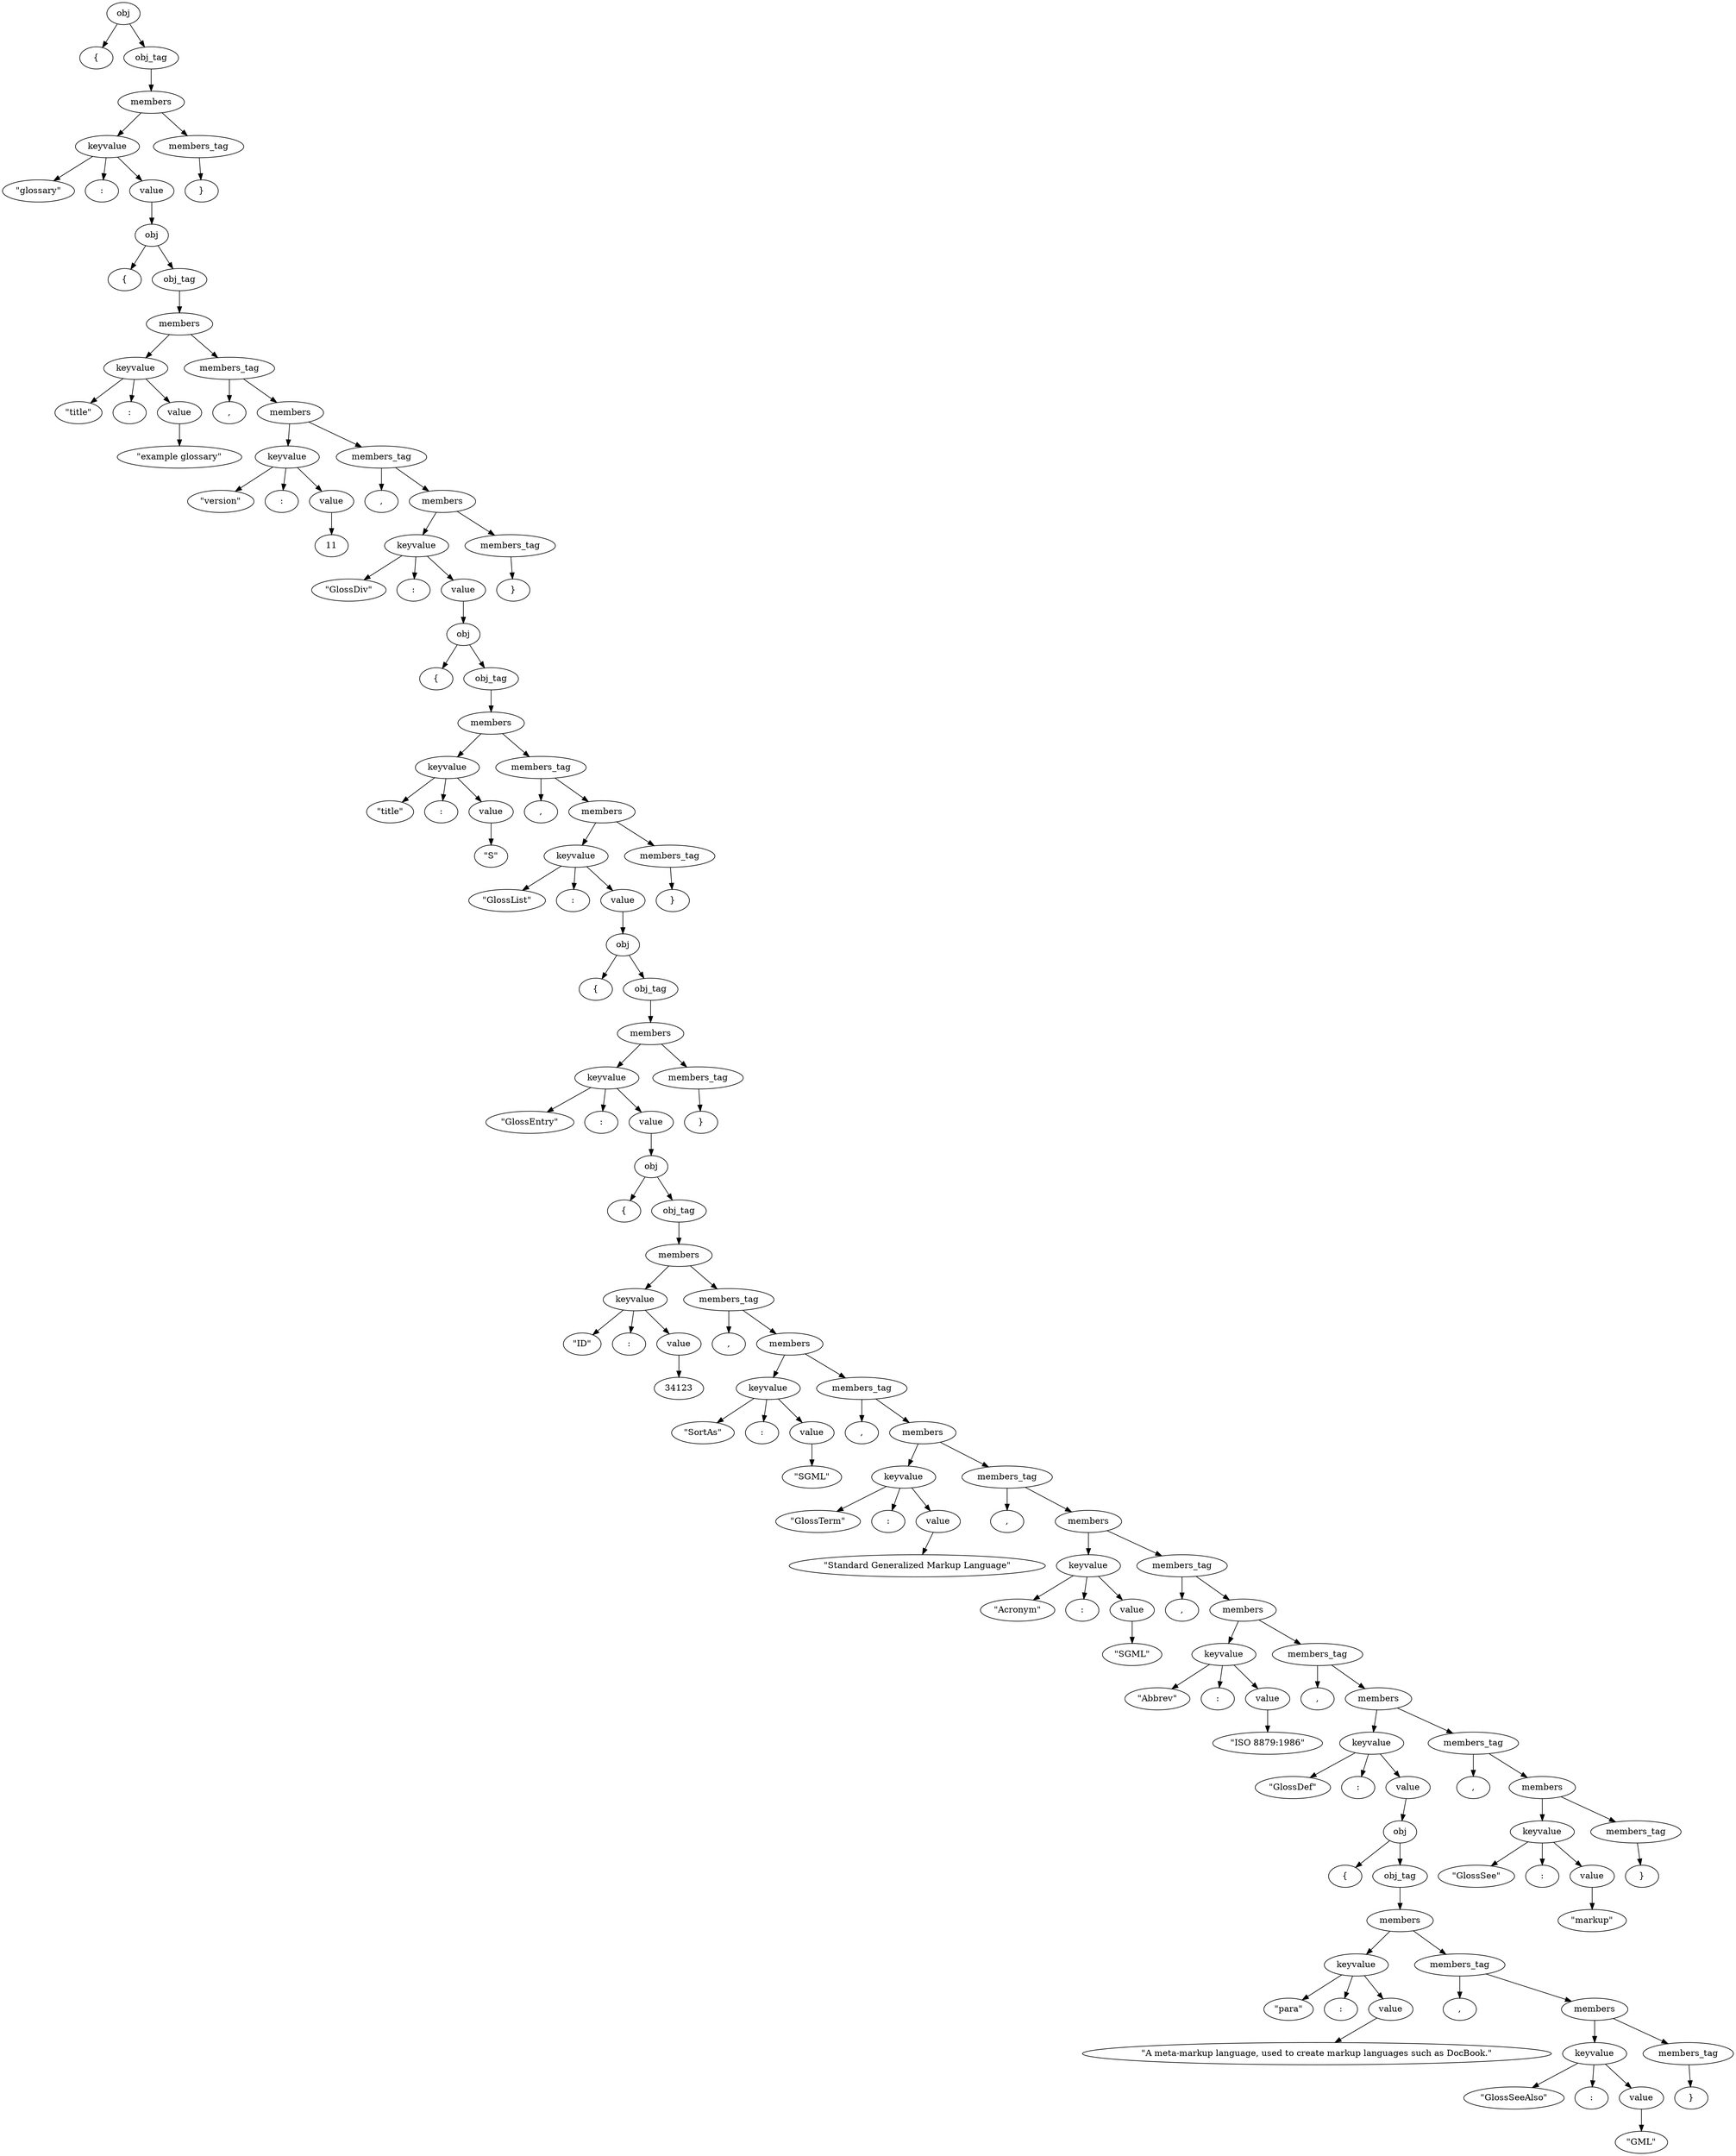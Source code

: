 digraph G {
    0 [label="obj"];
    1 [label="{"];
    2 [label="obj_tag"];
    3 [label="members"];
    4 [label="keyvalue"];
    5 [label="\"glossary\""];
    6 [label=":"];
    7 [label="value"];
    8 [label="obj"];
    9 [label="{"];
    10 [label="obj_tag"];
    11 [label="members"];
    12 [label="keyvalue"];
    13 [label="\"title\""];
    14 [label=":"];
    15 [label="value"];
    16 [label="\"example glossary\""];
    17 [label="members_tag"];
    18 [label=","];
    19 [label="members"];
    20 [label="keyvalue"];
    21 [label="\"version\""];
    22 [label=":"];
    23 [label="value"];
    24 [label="11"];
    25 [label="members_tag"];
    26 [label=","];
    27 [label="members"];
    28 [label="keyvalue"];
    29 [label="\"GlossDiv\""];
    30 [label=":"];
    31 [label="value"];
    32 [label="obj"];
    33 [label="{"];
    34 [label="obj_tag"];
    35 [label="members"];
    36 [label="keyvalue"];
    37 [label="\"title\""];
    38 [label=":"];
    39 [label="value"];
    40 [label="\"S\""];
    41 [label="members_tag"];
    42 [label=","];
    43 [label="members"];
    44 [label="keyvalue"];
    45 [label="\"GlossList\""];
    46 [label=":"];
    47 [label="value"];
    48 [label="obj"];
    49 [label="{"];
    50 [label="obj_tag"];
    51 [label="members"];
    52 [label="keyvalue"];
    53 [label="\"GlossEntry\""];
    54 [label=":"];
    55 [label="value"];
    56 [label="obj"];
    57 [label="{"];
    58 [label="obj_tag"];
    59 [label="members"];
    60 [label="keyvalue"];
    61 [label="\"ID\""];
    62 [label=":"];
    63 [label="value"];
    64 [label="34123"];
    65 [label="members_tag"];
    66 [label=","];
    67 [label="members"];
    68 [label="keyvalue"];
    69 [label="\"SortAs\""];
    70 [label=":"];
    71 [label="value"];
    72 [label="\"SGML\""];
    73 [label="members_tag"];
    74 [label=","];
    75 [label="members"];
    76 [label="keyvalue"];
    77 [label="\"GlossTerm\""];
    78 [label=":"];
    79 [label="value"];
    80 [label="\"Standard Generalized Markup Language\""];
    81 [label="members_tag"];
    82 [label=","];
    83 [label="members"];
    84 [label="keyvalue"];
    85 [label="\"Acronym\""];
    86 [label=":"];
    87 [label="value"];
    88 [label="\"SGML\""];
    89 [label="members_tag"];
    90 [label=","];
    91 [label="members"];
    92 [label="keyvalue"];
    93 [label="\"Abbrev\""];
    94 [label=":"];
    95 [label="value"];
    96 [label="\"ISO 8879:1986\""];
    97 [label="members_tag"];
    98 [label=","];
    99 [label="members"];
    100 [label="keyvalue"];
    101 [label="\"GlossDef\""];
    102 [label=":"];
    103 [label="value"];
    104 [label="obj"];
    105 [label="{"];
    106 [label="obj_tag"];
    107 [label="members"];
    108 [label="keyvalue"];
    109 [label="\"para\""];
    110 [label=":"];
    111 [label="value"];
    112 [label="\"A meta-markup language, used to create markup languages such as DocBook.\""];
    113 [label="members_tag"];
    114 [label=","];
    115 [label="members"];
    116 [label="keyvalue"];
    117 [label="\"GlossSeeAlso\""];
    118 [label=":"];
    119 [label="value"];
    120 [label="\"GML\""];
    121 [label="members_tag"];
    122 [label="}"];
    123 [label="members_tag"];
    124 [label=","];
    125 [label="members"];
    126 [label="keyvalue"];
    127 [label="\"GlossSee\""];
    128 [label=":"];
    129 [label="value"];
    130 [label="\"markup\""];
    131 [label="members_tag"];
    132 [label="}"];
    133 [label="members_tag"];
    134 [label="}"];
    135 [label="members_tag"];
    136 [label="}"];
    137 [label="members_tag"];
    138 [label="}"];
    139 [label="members_tag"];
    140 [label="}"];

    15 -> 16;
    12 -> 13;
    12 -> 14;
    12 -> 15;
    23 -> 24;
    20 -> 21;
    20 -> 22;
    20 -> 23;
    39 -> 40;
    36 -> 37;
    36 -> 38;
    36 -> 39;
    63 -> 64;
    60 -> 61;
    60 -> 62;
    60 -> 63;
    71 -> 72;
    68 -> 69;
    68 -> 70;
    68 -> 71;
    79 -> 80;
    76 -> 77;
    76 -> 78;
    76 -> 79;
    87 -> 88;
    84 -> 85;
    84 -> 86;
    84 -> 87;
    95 -> 96;
    92 -> 93;
    92 -> 94;
    92 -> 95;
    111 -> 112;
    108 -> 109;
    108 -> 110;
    108 -> 111;
    119 -> 120;
    116 -> 117;
    116 -> 118;
    116 -> 119;
    121 -> 122;
    115 -> 116;
    115 -> 121;
    113 -> 114;
    113 -> 115;
    107 -> 108;
    107 -> 113;
    106 -> 107;
    104 -> 105;
    104 -> 106;
    103 -> 104;
    100 -> 101;
    100 -> 102;
    100 -> 103;
    129 -> 130;
    126 -> 127;
    126 -> 128;
    126 -> 129;
    131 -> 132;
    125 -> 126;
    125 -> 131;
    123 -> 124;
    123 -> 125;
    99 -> 100;
    99 -> 123;
    97 -> 98;
    97 -> 99;
    91 -> 92;
    91 -> 97;
    89 -> 90;
    89 -> 91;
    83 -> 84;
    83 -> 89;
    81 -> 82;
    81 -> 83;
    75 -> 76;
    75 -> 81;
    73 -> 74;
    73 -> 75;
    67 -> 68;
    67 -> 73;
    65 -> 66;
    65 -> 67;
    59 -> 60;
    59 -> 65;
    58 -> 59;
    56 -> 57;
    56 -> 58;
    55 -> 56;
    52 -> 53;
    52 -> 54;
    52 -> 55;
    133 -> 134;
    51 -> 52;
    51 -> 133;
    50 -> 51;
    48 -> 49;
    48 -> 50;
    47 -> 48;
    44 -> 45;
    44 -> 46;
    44 -> 47;
    135 -> 136;
    43 -> 44;
    43 -> 135;
    41 -> 42;
    41 -> 43;
    35 -> 36;
    35 -> 41;
    34 -> 35;
    32 -> 33;
    32 -> 34;
    31 -> 32;
    28 -> 29;
    28 -> 30;
    28 -> 31;
    137 -> 138;
    27 -> 28;
    27 -> 137;
    25 -> 26;
    25 -> 27;
    19 -> 20;
    19 -> 25;
    17 -> 18;
    17 -> 19;
    11 -> 12;
    11 -> 17;
    10 -> 11;
    8 -> 9;
    8 -> 10;
    7 -> 8;
    4 -> 5;
    4 -> 6;
    4 -> 7;
    139 -> 140;
    3 -> 4;
    3 -> 139;
    2 -> 3;
    0 -> 1;
    0 -> 2;
}